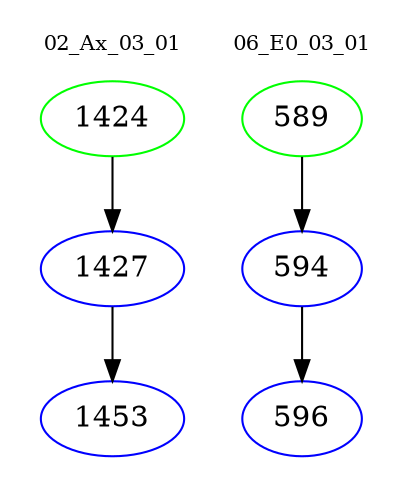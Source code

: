 digraph{
subgraph cluster_0 {
color = white
label = "02_Ax_03_01";
fontsize=10;
T0_1424 [label="1424", color="green"]
T0_1424 -> T0_1427 [color="black"]
T0_1427 [label="1427", color="blue"]
T0_1427 -> T0_1453 [color="black"]
T0_1453 [label="1453", color="blue"]
}
subgraph cluster_1 {
color = white
label = "06_E0_03_01";
fontsize=10;
T1_589 [label="589", color="green"]
T1_589 -> T1_594 [color="black"]
T1_594 [label="594", color="blue"]
T1_594 -> T1_596 [color="black"]
T1_596 [label="596", color="blue"]
}
}
